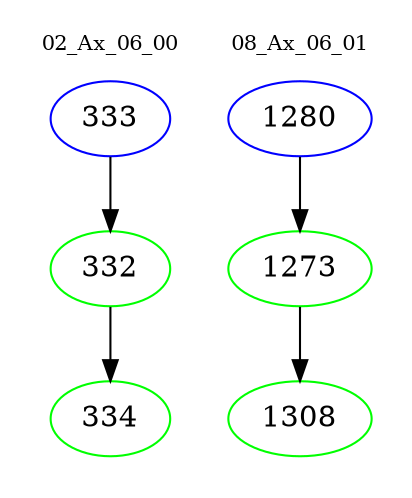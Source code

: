 digraph{
subgraph cluster_0 {
color = white
label = "02_Ax_06_00";
fontsize=10;
T0_333 [label="333", color="blue"]
T0_333 -> T0_332 [color="black"]
T0_332 [label="332", color="green"]
T0_332 -> T0_334 [color="black"]
T0_334 [label="334", color="green"]
}
subgraph cluster_1 {
color = white
label = "08_Ax_06_01";
fontsize=10;
T1_1280 [label="1280", color="blue"]
T1_1280 -> T1_1273 [color="black"]
T1_1273 [label="1273", color="green"]
T1_1273 -> T1_1308 [color="black"]
T1_1308 [label="1308", color="green"]
}
}
